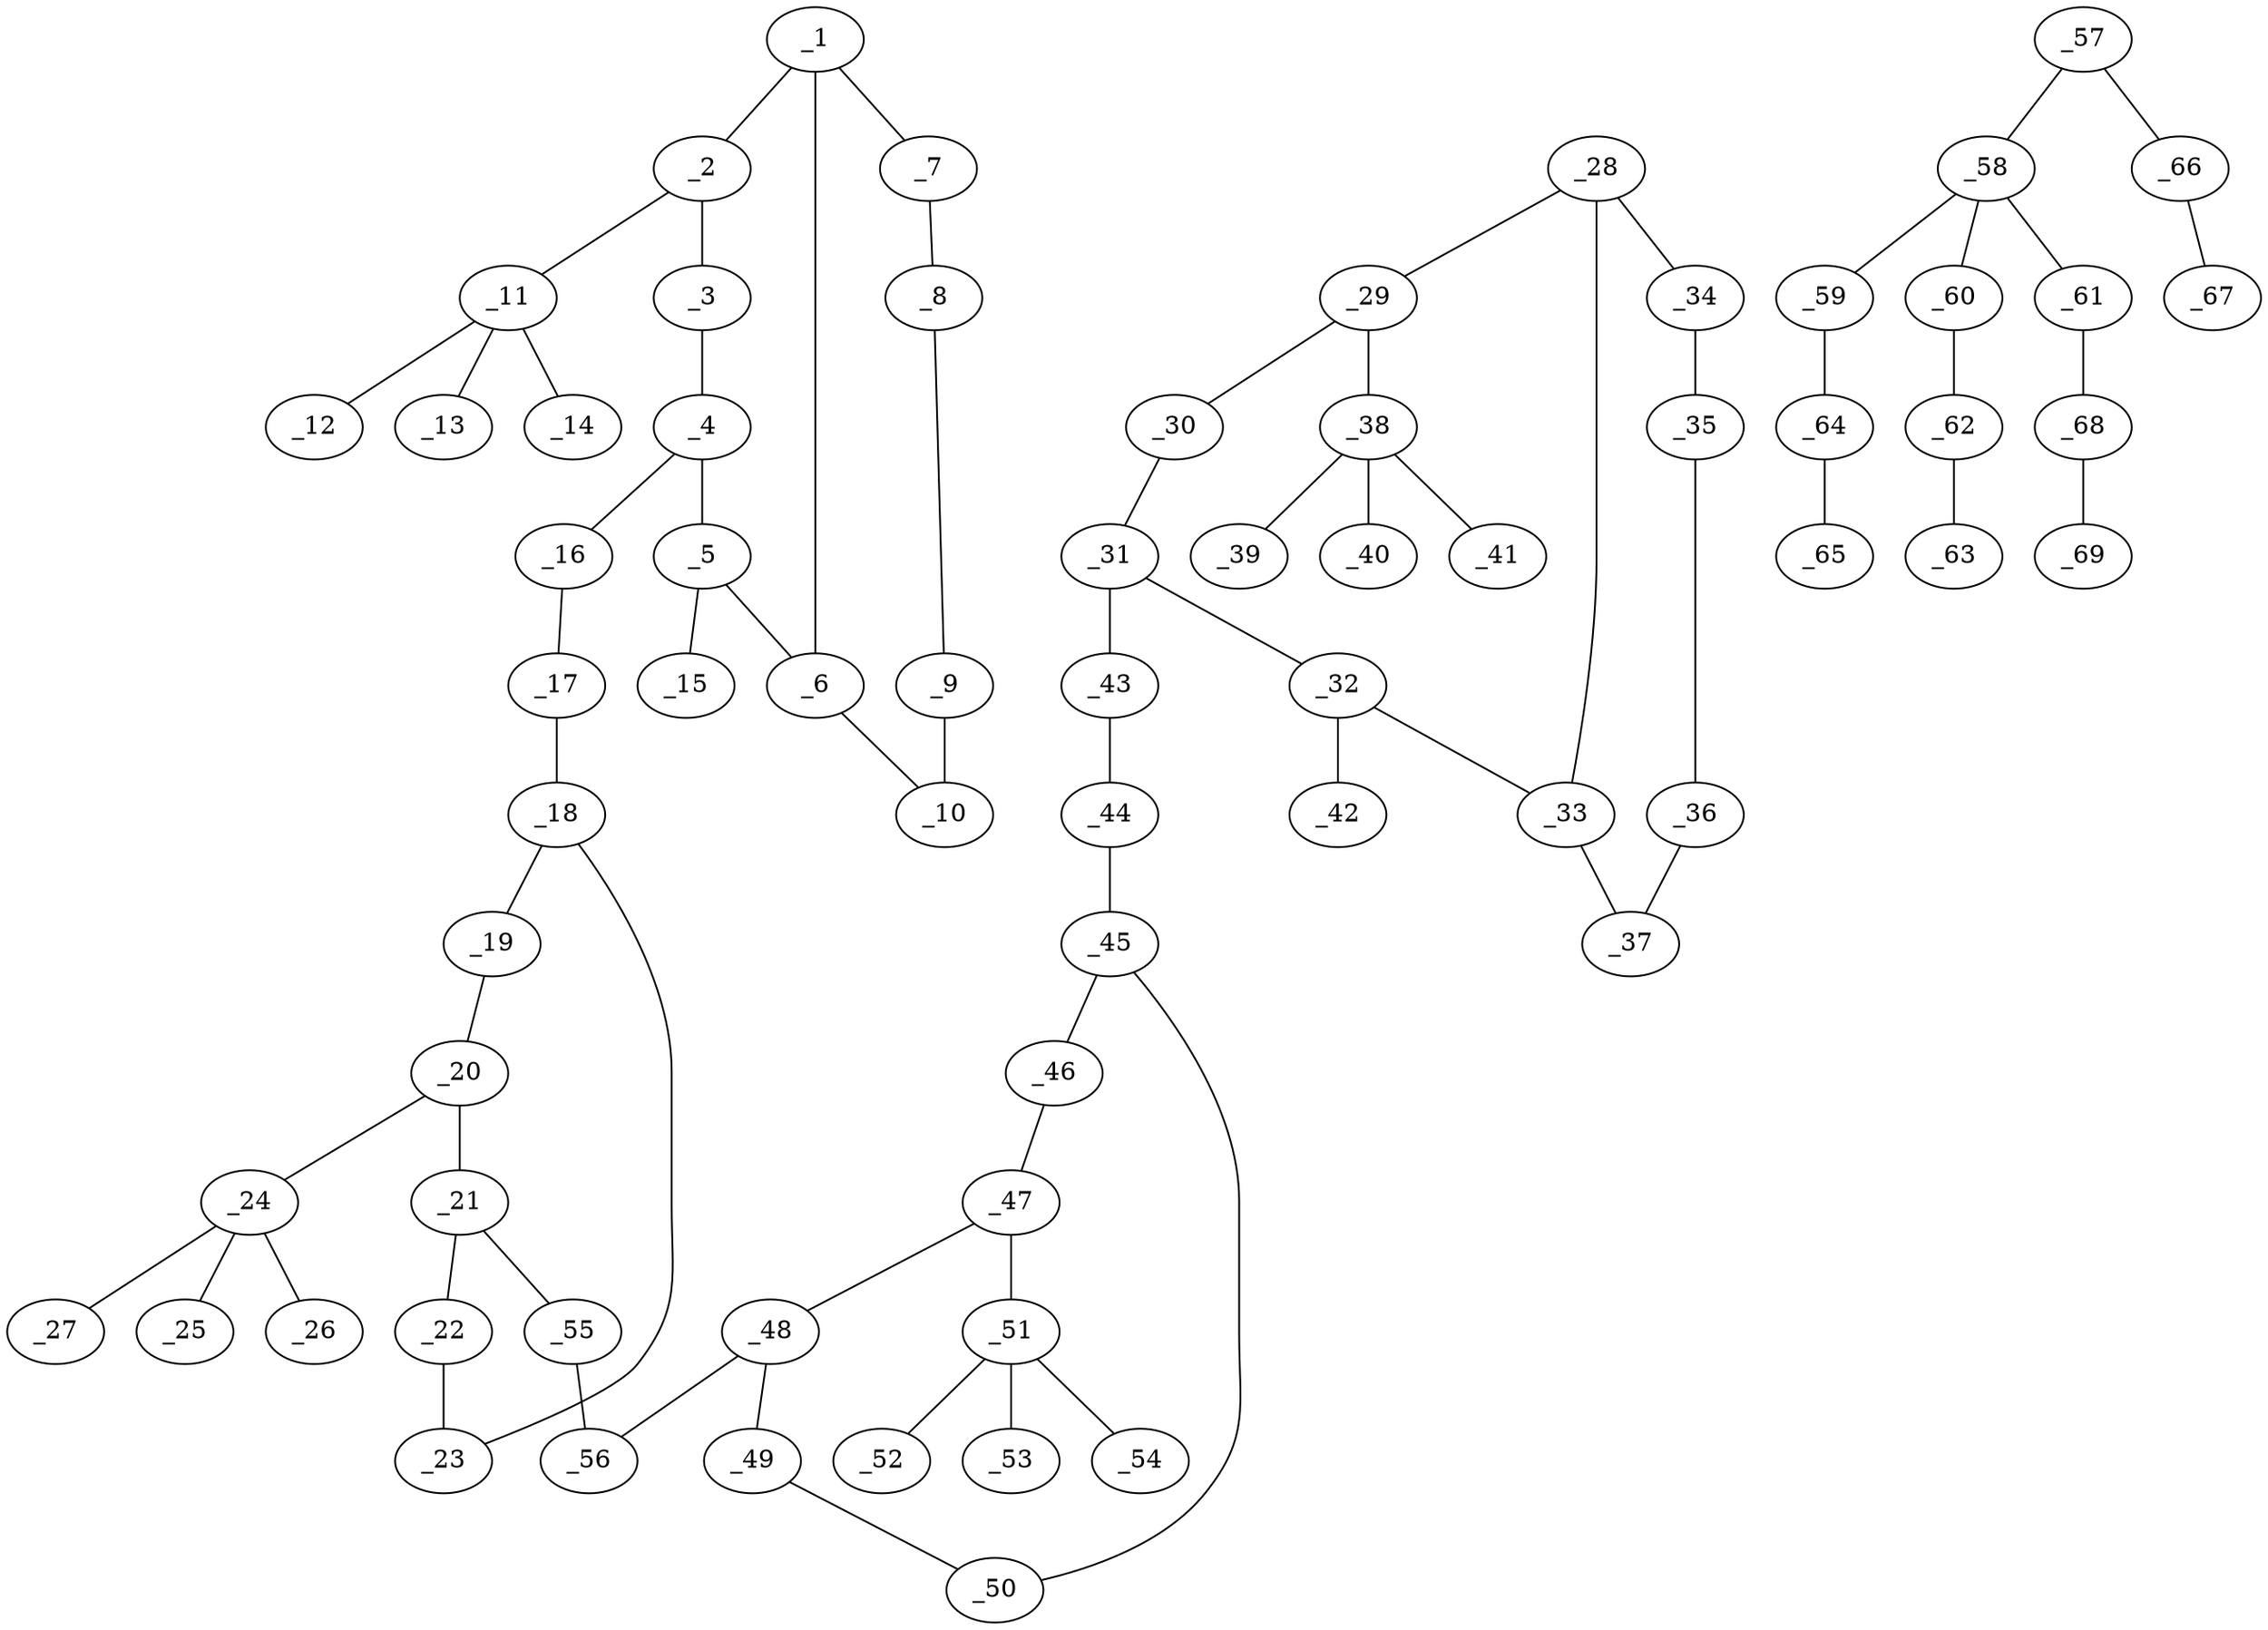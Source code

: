 graph molid662283 {
	_1	 [charge=0,
		chem=1,
		symbol="C  ",
		x="16.7224",
		y="-4"];
	_2	 [charge=0,
		chem=1,
		symbol="C  ",
		x="15.8564",
		y="-4.5"];
	_1 -- _2	 [valence=1];
	_6	 [charge=0,
		chem=1,
		symbol="C  ",
		x="16.7224",
		y="-3"];
	_1 -- _6	 [valence=1];
	_7	 [charge=0,
		chem=1,
		symbol="C  ",
		x="17.5884",
		y="-4.5"];
	_1 -- _7	 [valence=2];
	_3	 [charge=0,
		chem=1,
		symbol="C  ",
		x="14.9904",
		y="-4"];
	_2 -- _3	 [valence=2];
	_11	 [charge=0,
		chem=5,
		symbol="S  ",
		x="15.8564",
		y="-5.5"];
	_2 -- _11	 [valence=1];
	_4	 [charge=0,
		chem=1,
		symbol="C  ",
		x="14.9904",
		y="-3"];
	_3 -- _4	 [valence=1];
	_5	 [charge=0,
		chem=1,
		symbol="C  ",
		x="15.8564",
		y="-2.5"];
	_4 -- _5	 [valence=2];
	_16	 [charge=0,
		chem=4,
		symbol="N  ",
		x="14.1243",
		y="-2.5"];
	_4 -- _16	 [valence=1];
	_5 -- _6	 [valence=1];
	_15	 [charge=0,
		chem=2,
		symbol="O  ",
		x="15.8564",
		y="-1.5"];
	_5 -- _15	 [valence=1];
	_10	 [charge=0,
		chem=4,
		symbol="N  ",
		x="17.5884",
		y="-2.5"];
	_6 -- _10	 [valence=2];
	_8	 [charge=0,
		chem=1,
		symbol="C  ",
		x="18.4545",
		y="-4"];
	_7 -- _8	 [valence=1];
	_9	 [charge=0,
		chem=1,
		symbol="C  ",
		x="18.4545",
		y="-3"];
	_8 -- _9	 [valence=2];
	_9 -- _10	 [valence=1];
	_12	 [charge=0,
		chem=2,
		symbol="O  ",
		x="15.8564",
		y="-6.5"];
	_11 -- _12	 [valence=2];
	_13	 [charge=0,
		chem=2,
		symbol="O  ",
		x="16.8564",
		y="-5.5"];
	_11 -- _13	 [valence=2];
	_14	 [charge=0,
		chem=2,
		symbol="O  ",
		x="14.8564",
		y="-5.5"];
	_11 -- _14	 [valence=1];
	_17	 [charge=0,
		chem=4,
		symbol="N  ",
		x="13.2583",
		y="-3"];
	_16 -- _17	 [valence=2];
	_18	 [charge=0,
		chem=1,
		symbol="C  ",
		x="12.3923",
		y="-2.5"];
	_17 -- _18	 [valence=1];
	_19	 [charge=0,
		chem=1,
		symbol="C  ",
		x="11.5263",
		y="-3"];
	_18 -- _19	 [valence=1];
	_23	 [charge=0,
		chem=1,
		symbol="C  ",
		x="12.3923",
		y="-1.5"];
	_18 -- _23	 [valence=2];
	_20	 [charge=0,
		chem=1,
		symbol="C  ",
		x="10.6602",
		y="-2.5"];
	_19 -- _20	 [valence=2];
	_21	 [charge=0,
		chem=1,
		symbol="C  ",
		x="10.6602",
		y="-1.5"];
	_20 -- _21	 [valence=1];
	_24	 [charge=0,
		chem=5,
		symbol="S  ",
		x="9.7942",
		y="-3"];
	_20 -- _24	 [valence=1];
	_22	 [charge=0,
		chem=1,
		symbol="C  ",
		x="11.5263",
		y="-1"];
	_21 -- _22	 [valence=2];
	_55	 [charge=0,
		chem=1,
		symbol="C  ",
		x="9.7942",
		y="-1"];
	_21 -- _55	 [valence=1];
	_22 -- _23	 [valence=1];
	_25	 [charge=0,
		chem=2,
		symbol="O  ",
		x="8.9282",
		y="-3.5"];
	_24 -- _25	 [valence=2];
	_26	 [charge=0,
		chem=2,
		symbol="O  ",
		x="9.2942",
		y="-2.134"];
	_24 -- _26	 [valence=2];
	_27	 [charge=0,
		chem=2,
		symbol="O  ",
		x="10.2942",
		y="-3.866"];
	_24 -- _27	 [valence=1];
	_28	 [charge=0,
		chem=1,
		symbol="C  ",
		x="3.7321",
		y="4.5"];
	_29	 [charge=0,
		chem=1,
		symbol="C  ",
		x="3.7321",
		y="3.5"];
	_28 -- _29	 [valence=2];
	_33	 [charge=0,
		chem=1,
		symbol="C  ",
		x="4.5981",
		y=5];
	_28 -- _33	 [valence=1];
	_34	 [charge=0,
		chem=1,
		symbol="C  ",
		x="2.866",
		y=5];
	_28 -- _34	 [valence=1];
	_30	 [charge=0,
		chem=1,
		symbol="C  ",
		x="4.5981",
		y=3];
	_29 -- _30	 [valence=1];
	_38	 [charge=0,
		chem=5,
		symbol="S  ",
		x="2.866",
		y=3];
	_29 -- _38	 [valence=1];
	_31	 [charge=0,
		chem=1,
		symbol="C  ",
		x="5.4641",
		y="3.5"];
	_30 -- _31	 [valence=2];
	_32	 [charge=0,
		chem=1,
		symbol="C  ",
		x="5.4641",
		y="4.5"];
	_31 -- _32	 [valence=1];
	_43	 [charge=0,
		chem=4,
		symbol="N  ",
		x="6.3301",
		y=3];
	_31 -- _43	 [valence=1];
	_32 -- _33	 [valence=2];
	_42	 [charge=0,
		chem=2,
		symbol="O  ",
		x="6.3301",
		y=5];
	_32 -- _42	 [valence=1];
	_37	 [charge=0,
		chem=4,
		symbol="N  ",
		x="4.5981",
		y=6];
	_33 -- _37	 [valence=1];
	_35	 [charge=0,
		chem=1,
		symbol="C  ",
		x="2.866",
		y=6];
	_34 -- _35	 [valence=2];
	_36	 [charge=0,
		chem=1,
		symbol="C  ",
		x="3.7321",
		y="6.5"];
	_35 -- _36	 [valence=1];
	_36 -- _37	 [valence=2];
	_39	 [charge=0,
		chem=2,
		symbol="O  ",
		x=2,
		y="2.5"];
	_38 -- _39	 [valence=2];
	_40	 [charge=0,
		chem=2,
		symbol="O  ",
		x="2.366",
		y="3.866"];
	_38 -- _40	 [valence=2];
	_41	 [charge=0,
		chem=2,
		symbol="O  ",
		x="3.366",
		y="2.134"];
	_38 -- _41	 [valence=1];
	_44	 [charge=0,
		chem=4,
		symbol="N  ",
		x="6.3301",
		y=2];
	_43 -- _44	 [valence=2];
	_45	 [charge=0,
		chem=1,
		symbol="C  ",
		x="7.1961",
		y="1.5"];
	_44 -- _45	 [valence=1];
	_46	 [charge=0,
		chem=1,
		symbol="C  ",
		x="7.1961",
		y="0.5"];
	_45 -- _46	 [valence=2];
	_50	 [charge=0,
		chem=1,
		symbol="C  ",
		x="8.0622",
		y=2];
	_45 -- _50	 [valence=1];
	_47	 [charge=0,
		chem=1,
		symbol="C  ",
		x="8.0622",
		y=0];
	_46 -- _47	 [valence=1];
	_48	 [charge=0,
		chem=1,
		symbol="C  ",
		x="8.9282",
		y="0.5"];
	_47 -- _48	 [valence=2];
	_51	 [charge=0,
		chem=5,
		symbol="S  ",
		x="8.0622",
		y="-1"];
	_47 -- _51	 [valence=1];
	_49	 [charge=0,
		chem=1,
		symbol="C  ",
		x="8.9282",
		y="1.5"];
	_48 -- _49	 [valence=1];
	_56	 [charge=0,
		chem=1,
		symbol="C  ",
		x="9.7942",
		y=0];
	_48 -- _56	 [valence=1];
	_49 -- _50	 [valence=2];
	_52	 [charge=0,
		chem=2,
		symbol="O  ",
		x="7.0622",
		y="-1"];
	_51 -- _52	 [valence=2];
	_53	 [charge=0,
		chem=2,
		symbol="O  ",
		x="9.0622",
		y="-1"];
	_51 -- _53	 [valence=2];
	_54	 [charge=0,
		chem=2,
		symbol="O  ",
		x="8.0622",
		y="-2"];
	_51 -- _54	 [valence=1];
	_55 -- _56	 [valence=2];
	_57	 [charge=0,
		chem=1,
		symbol="C  ",
		x="23.9186",
		y="0.5"];
	_58	 [charge=0,
		chem=4,
		symbol="N  ",
		x="23.0525",
		y=0];
	_57 -- _58	 [valence=1];
	_66	 [charge=0,
		chem=1,
		symbol="C  ",
		x="24.7846",
		y=0];
	_57 -- _66	 [valence=1];
	_59	 [charge=0,
		chem=1,
		symbol="C  ",
		x="22.1865",
		y="-0.5"];
	_58 -- _59	 [valence=1];
	_60	 [charge=0,
		chem=1,
		symbol="C  ",
		x="23.5525",
		y="-0.866"];
	_58 -- _60	 [valence=1];
	_61	 [charge=0,
		chem=1,
		symbol="C  ",
		x="22.5525",
		y="0.866"];
	_58 -- _61	 [valence=1];
	_64	 [charge=0,
		chem=1,
		symbol="C  ",
		x="21.3205",
		y=0];
	_59 -- _64	 [valence=1];
	_62	 [charge=0,
		chem=1,
		symbol="C  ",
		x="23.0525",
		y="-1.7321"];
	_60 -- _62	 [valence=1];
	_68	 [charge=0,
		chem=1,
		symbol="C  ",
		x="23.0525",
		y="1.7321"];
	_61 -- _68	 [valence=1];
	_63	 [charge=0,
		chem=1,
		symbol="C  ",
		x="23.5525",
		y="-2.5981"];
	_62 -- _63	 [valence=1];
	_65	 [charge=0,
		chem=1,
		symbol="C  ",
		x="20.4545",
		y="-0.5"];
	_64 -- _65	 [valence=1];
	_67	 [charge=0,
		chem=1,
		symbol="C  ",
		x="25.6506",
		y="0.5"];
	_66 -- _67	 [valence=1];
	_69	 [charge=0,
		chem=1,
		symbol="C  ",
		x="22.5525",
		y="2.5981"];
	_68 -- _69	 [valence=1];
}
